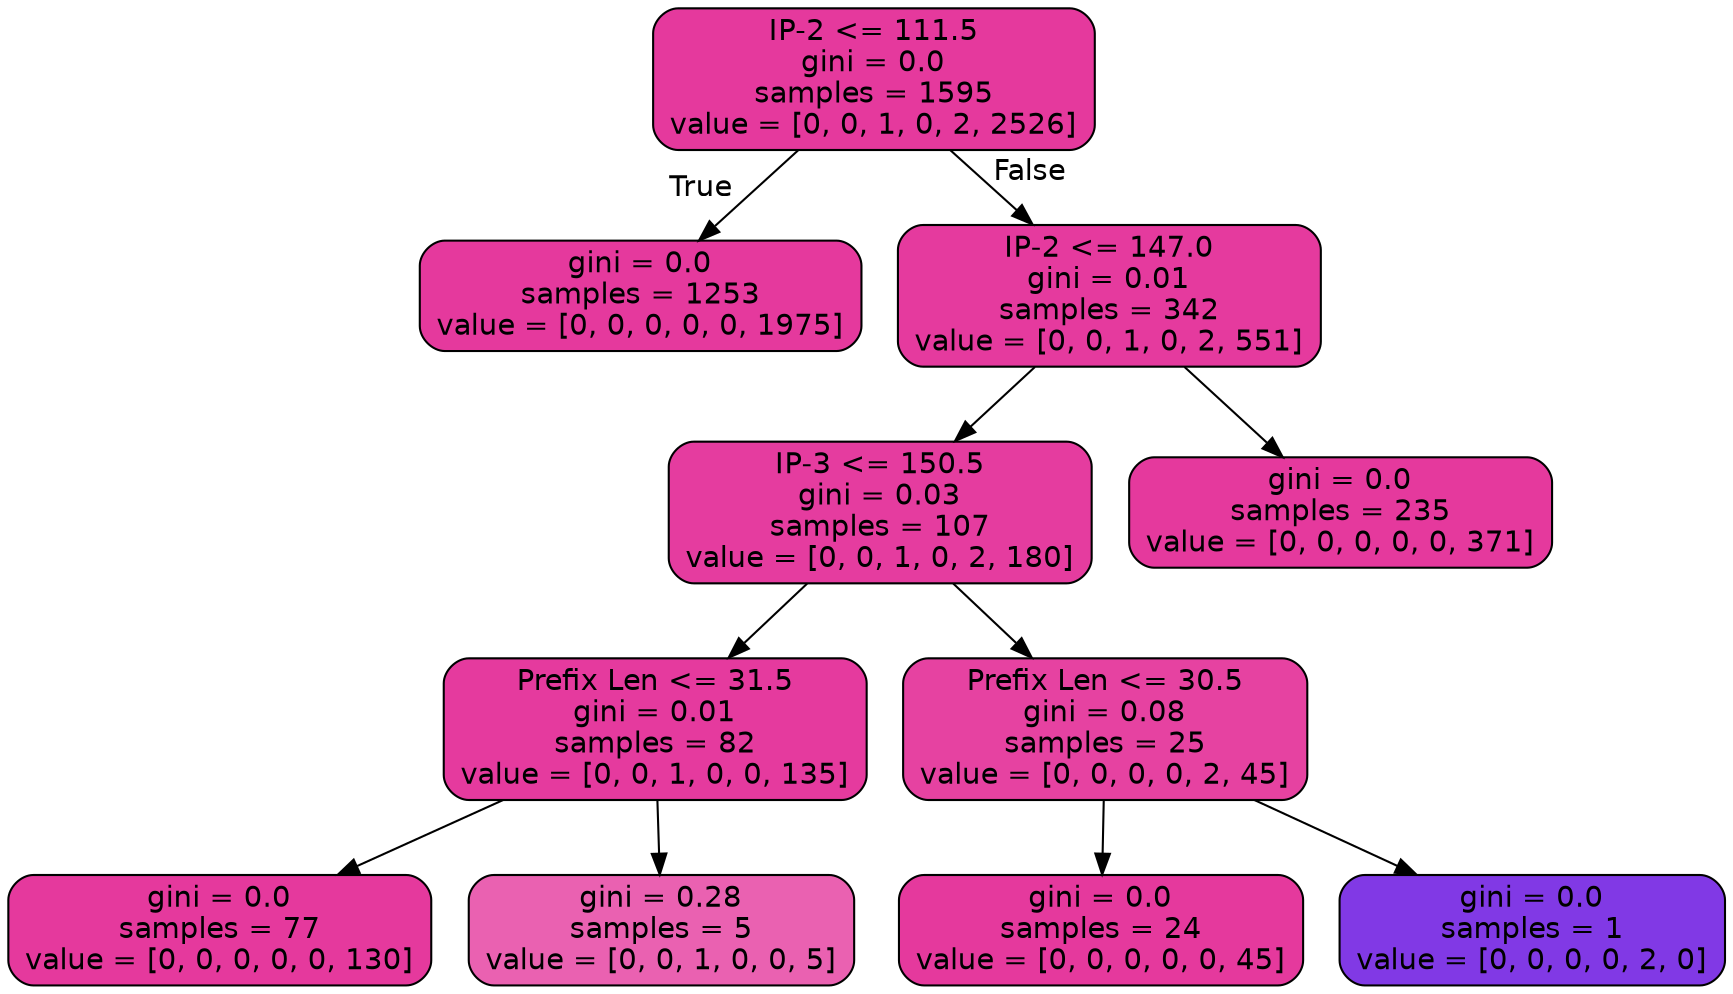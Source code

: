 digraph Tree {
node [shape=box, style="filled, rounded", color="black", fontname=helvetica] ;
edge [fontname=helvetica] ;
0 [label="IP-2 <= 111.5\ngini = 0.0\nsamples = 1595\nvalue = [0, 0, 1, 0, 2, 2526]", fillcolor="#e5399d"] ;
1 [label="gini = 0.0\nsamples = 1253\nvalue = [0, 0, 0, 0, 0, 1975]", fillcolor="#e5399d"] ;
0 -> 1 [labeldistance=2.5, labelangle=45, headlabel="True"] ;
2 [label="IP-2 <= 147.0\ngini = 0.01\nsamples = 342\nvalue = [0, 0, 1, 0, 2, 551]", fillcolor="#e53a9e"] ;
0 -> 2 [labeldistance=2.5, labelangle=-45, headlabel="False"] ;
3 [label="IP-3 <= 150.5\ngini = 0.03\nsamples = 107\nvalue = [0, 0, 1, 0, 2, 180]", fillcolor="#e53c9f"] ;
2 -> 3 ;
4 [label="Prefix Len <= 31.5\ngini = 0.01\nsamples = 82\nvalue = [0, 0, 1, 0, 0, 135]", fillcolor="#e53a9e"] ;
3 -> 4 ;
5 [label="gini = 0.0\nsamples = 77\nvalue = [0, 0, 0, 0, 0, 130]", fillcolor="#e5399d"] ;
4 -> 5 ;
6 [label="gini = 0.28\nsamples = 5\nvalue = [0, 0, 1, 0, 0, 5]", fillcolor="#ea61b1"] ;
4 -> 6 ;
7 [label="Prefix Len <= 30.5\ngini = 0.08\nsamples = 25\nvalue = [0, 0, 0, 0, 2, 45]", fillcolor="#e642a1"] ;
3 -> 7 ;
8 [label="gini = 0.0\nsamples = 24\nvalue = [0, 0, 0, 0, 0, 45]", fillcolor="#e5399d"] ;
7 -> 8 ;
9 [label="gini = 0.0\nsamples = 1\nvalue = [0, 0, 0, 0, 2, 0]", fillcolor="#8139e5"] ;
7 -> 9 ;
10 [label="gini = 0.0\nsamples = 235\nvalue = [0, 0, 0, 0, 0, 371]", fillcolor="#e5399d"] ;
2 -> 10 ;
}
